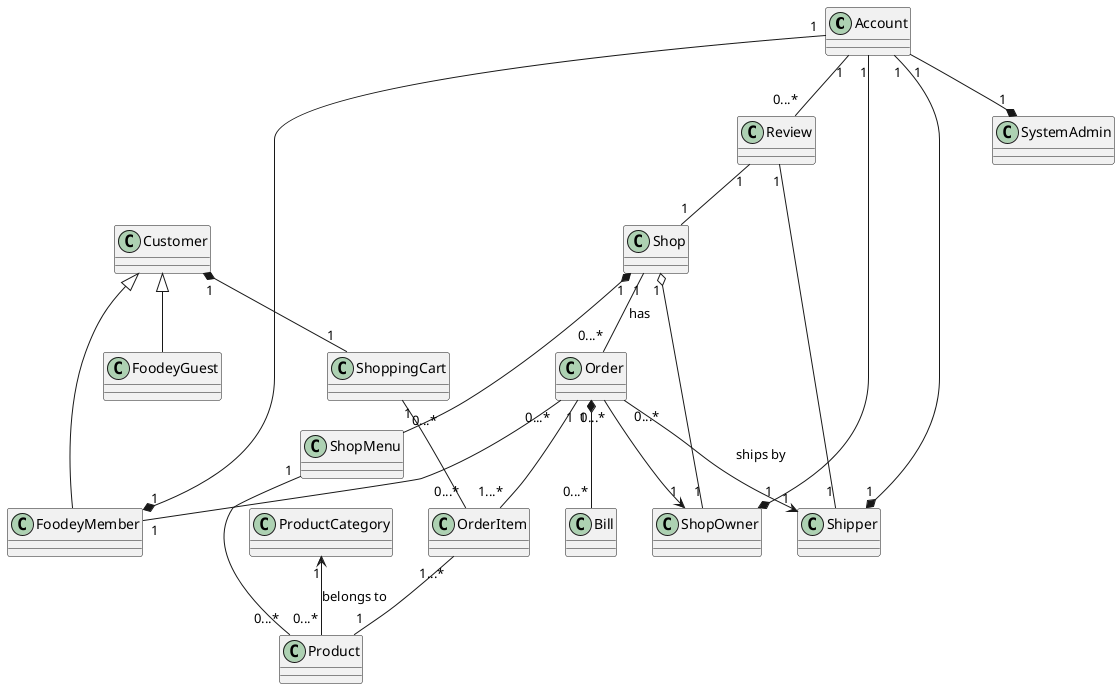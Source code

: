 @startuml

class Account

class Customer
class FoodeyGuest
class FoodeyMember
class ShopOwner
class SystemAdmin
class Shipper

Customer <|-- FoodeyMember
Customer <|-- FoodeyGuest

Account "1" --* "1" FoodeyMember
Account "1" --* "1" ShopOwner
Account "1" --* "1" SystemAdmin
Account "1" --* "1" Shipper

class ShoppingCart
class OrderItem
class Product
class ProductCategory

ProductCategory "1" <-- "0...*" Product : belongs to

Customer "1" *-- "1" ShoppingCart
ShoppingCart "1" -- "0...*" OrderItem
OrderItem "1...*" -- "1" Product

class Order
class Bill

Order "0...*" -- "1" FoodeyMember
Order "0...*" --> "1" ShopOwner
Order "0...*" --> "1" Shipper : ships by
Order "1" -- "1...*" OrderItem
Order "1" *-- "0...*" Bill

class Shop
class ShopMenu

Shop "1" o-- "1" ShopOwner
Shop "1" *-- "0...*" ShopMenu
ShopMenu "1" -- "0...*" Product
Shop "1" -- "0...*" Order : has

class Review

Account "1" -- "0...*" Review
Review "1" -- "1" Shop
Review "1" -- "1" Shipper


@enduml


